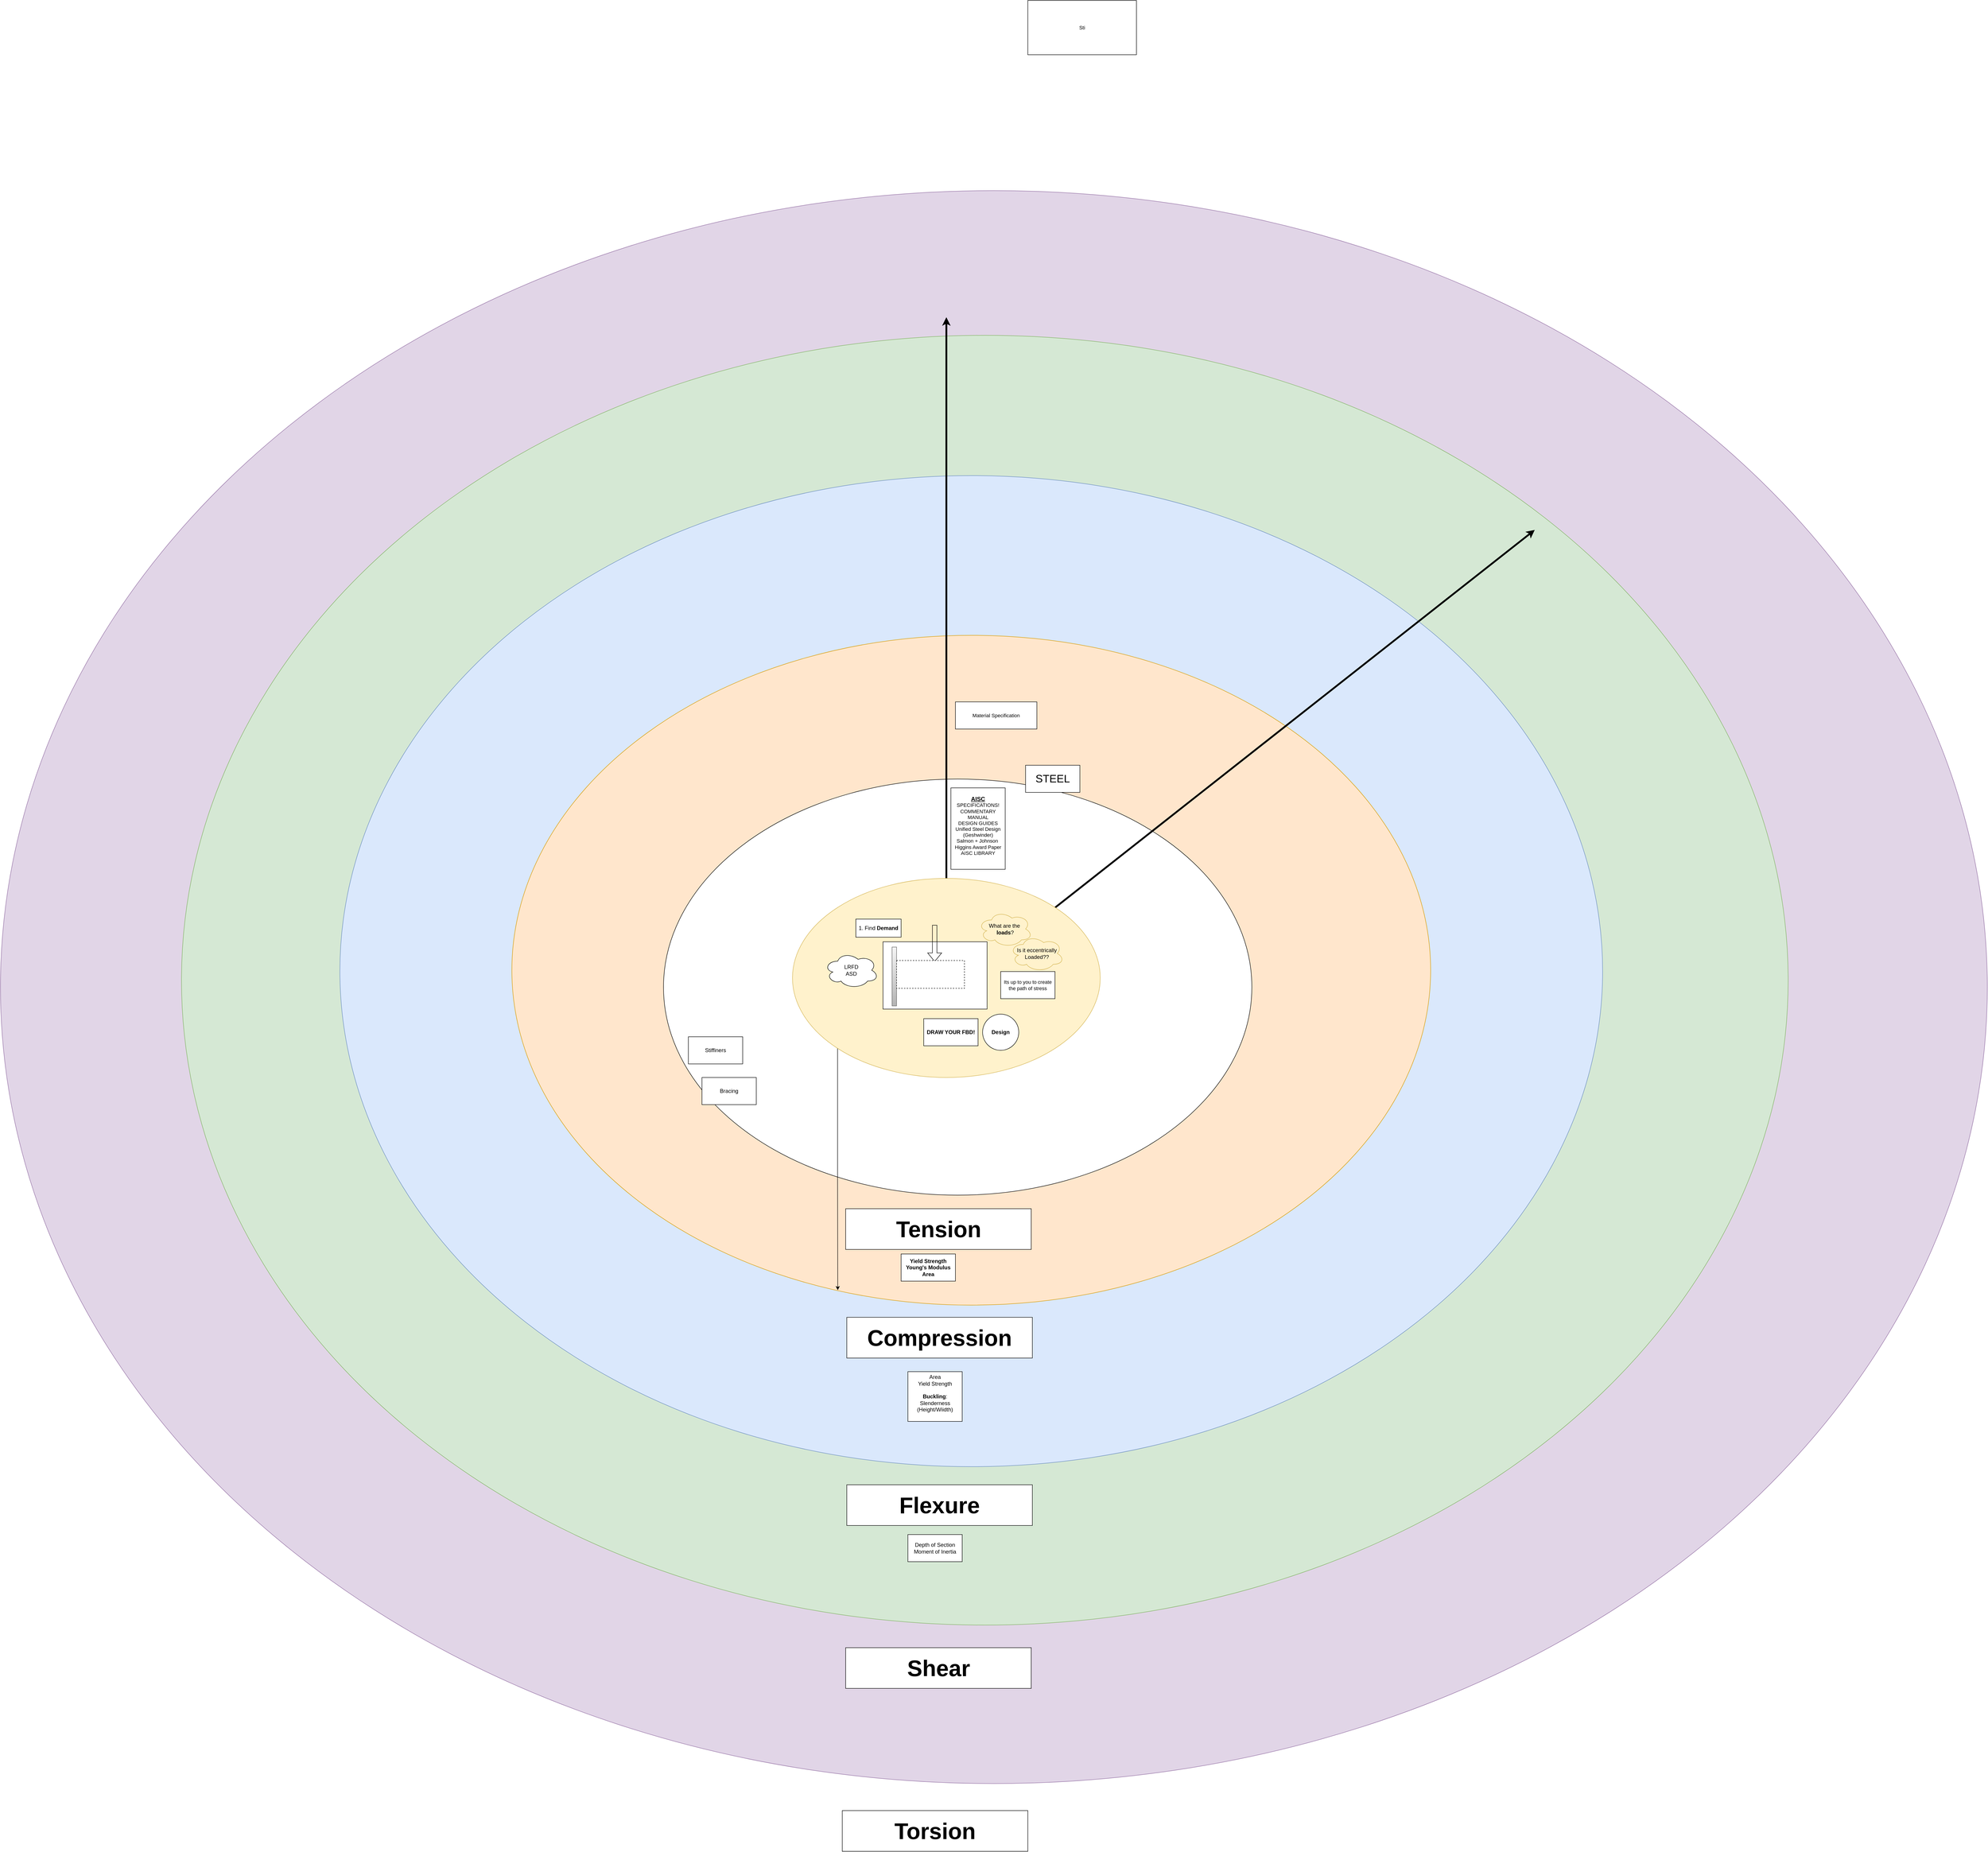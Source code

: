 <mxfile version="26.0.16">
  <diagram name="Page-1" id="vwUtHEv3MW-ciVxSL8i4">
    <mxGraphModel dx="7843" dy="5347" grid="1" gridSize="10" guides="1" tooltips="1" connect="1" arrows="1" fold="1" page="1" pageScale="1" pageWidth="850" pageHeight="1100" math="0" shadow="0">
      <root>
        <mxCell id="0" />
        <mxCell id="1" parent="0" />
        <mxCell id="gctN2HLwPnyMHR_A9f3M-20" value="" style="ellipse;whiteSpace=wrap;html=1;fontFamily=Helvetica;fontSize=11;labelBackgroundColor=default;fillColor=#e1d5e7;strokeColor=#9673a6;" vertex="1" parent="1">
          <mxGeometry x="-1890" y="-1379.72" width="4390" height="3520" as="geometry" />
        </mxCell>
        <mxCell id="gctN2HLwPnyMHR_A9f3M-15" value="" style="ellipse;whiteSpace=wrap;html=1;fontFamily=Helvetica;fontSize=11;labelBackgroundColor=default;fillColor=#d5e8d4;strokeColor=#82b366;" vertex="1" parent="1">
          <mxGeometry x="-1490" y="-1060" width="3550" height="2850" as="geometry" />
        </mxCell>
        <mxCell id="gctN2HLwPnyMHR_A9f3M-13" value="" style="ellipse;whiteSpace=wrap;html=1;fontFamily=Helvetica;fontSize=11;labelBackgroundColor=default;fillColor=#dae8fc;strokeColor=#6c8ebf;" vertex="1" parent="1">
          <mxGeometry x="-1140" y="-750" width="2790" height="2190" as="geometry" />
        </mxCell>
        <mxCell id="gctN2HLwPnyMHR_A9f3M-12" value="" style="ellipse;whiteSpace=wrap;html=1;fontFamily=Helvetica;fontSize=11;labelBackgroundColor=default;fillColor=#ffe6cc;strokeColor=#d79b00;" vertex="1" parent="1">
          <mxGeometry x="-760" y="-397.06" width="2030" height="1480" as="geometry" />
        </mxCell>
        <mxCell id="gctN2HLwPnyMHR_A9f3M-2" value="" style="ellipse;whiteSpace=wrap;html=1;" vertex="1" parent="1">
          <mxGeometry x="-425" y="-79.45" width="1300" height="919.45" as="geometry" />
        </mxCell>
        <mxCell id="gctN2HLwPnyMHR_A9f3M-5" style="edgeStyle=orthogonalEdgeStyle;rounded=0;orthogonalLoop=1;jettySize=auto;html=1;exitX=0;exitY=1;exitDx=0;exitDy=0;" edge="1" parent="1" source="gctN2HLwPnyMHR_A9f3M-1">
          <mxGeometry relative="1" as="geometry">
            <mxPoint x="-40" y="1050" as="targetPoint" />
          </mxGeometry>
        </mxCell>
        <mxCell id="gctN2HLwPnyMHR_A9f3M-6" style="rounded=0;orthogonalLoop=1;jettySize=auto;html=1;exitX=1;exitY=0;exitDx=0;exitDy=0;strokeWidth=4;" edge="1" parent="1" source="gctN2HLwPnyMHR_A9f3M-1">
          <mxGeometry relative="1" as="geometry">
            <mxPoint x="1500" y="-630" as="targetPoint" />
          </mxGeometry>
        </mxCell>
        <mxCell id="gctN2HLwPnyMHR_A9f3M-7" style="edgeStyle=none;shape=connector;rounded=0;orthogonalLoop=1;jettySize=auto;html=1;exitX=0.5;exitY=0;exitDx=0;exitDy=0;strokeColor=default;align=center;verticalAlign=middle;fontFamily=Helvetica;fontSize=11;fontColor=default;labelBackgroundColor=default;endArrow=classic;strokeWidth=4;" edge="1" parent="1" source="gctN2HLwPnyMHR_A9f3M-1">
          <mxGeometry relative="1" as="geometry">
            <mxPoint x="200" y="-1100" as="targetPoint" />
          </mxGeometry>
        </mxCell>
        <mxCell id="gctN2HLwPnyMHR_A9f3M-1" value="" style="ellipse;whiteSpace=wrap;html=1;fillColor=#fff2cc;strokeColor=#d6b656;" vertex="1" parent="1">
          <mxGeometry x="-140" y="140" width="680" height="440" as="geometry" />
        </mxCell>
        <mxCell id="touZf_Zq_0qJpdEKHuLS-1" value="Design" style="ellipse;whiteSpace=wrap;html=1;aspect=fixed;fontStyle=1" parent="1" vertex="1">
          <mxGeometry x="280" y="440" width="80" height="80" as="geometry" />
        </mxCell>
        <mxCell id="touZf_Zq_0qJpdEKHuLS-2" value="What are the&amp;nbsp;&lt;div&gt;&lt;b&gt;loads&lt;/b&gt;?&lt;/div&gt;" style="ellipse;shape=cloud;whiteSpace=wrap;html=1;fillColor=#fff2cc;strokeColor=#d6b656;" parent="1" vertex="1">
          <mxGeometry x="270" y="211.82" width="120" height="80" as="geometry" />
        </mxCell>
        <mxCell id="touZf_Zq_0qJpdEKHuLS-3" value="" style="whiteSpace=wrap;html=1;fontFamily=Helvetica;fontSize=11;fontColor=default;labelBackgroundColor=default;" parent="1" vertex="1">
          <mxGeometry x="60" y="280.07" width="230" height="148.75" as="geometry" />
        </mxCell>
        <mxCell id="touZf_Zq_0qJpdEKHuLS-4" value="" style="rounded=0;whiteSpace=wrap;html=1;fontFamily=Helvetica;fontSize=11;labelBackgroundColor=default;fillColor=#f5f5f5;gradientColor=#b3b3b3;strokeColor=#666666;" parent="1" vertex="1">
          <mxGeometry x="80" y="291.82" width="10" height="130" as="geometry" />
        </mxCell>
        <mxCell id="touZf_Zq_0qJpdEKHuLS-5" value="" style="shape=flexArrow;endArrow=classic;html=1;rounded=0;strokeColor=default;align=center;verticalAlign=middle;fontFamily=Helvetica;fontSize=11;fontColor=default;labelBackgroundColor=default;" parent="1" edge="1">
          <mxGeometry width="50" height="50" relative="1" as="geometry">
            <mxPoint x="174.17" y="242.94" as="sourcePoint" />
            <mxPoint x="174.17" y="324.19" as="targetPoint" />
          </mxGeometry>
        </mxCell>
        <mxCell id="touZf_Zq_0qJpdEKHuLS-6" value="" style="rounded=0;whiteSpace=wrap;html=1;fontFamily=Helvetica;fontSize=11;fontColor=default;labelBackgroundColor=default;dashed=1;" parent="1" vertex="1">
          <mxGeometry x="90" y="321.56" width="150" height="61.38" as="geometry" />
        </mxCell>
        <mxCell id="touZf_Zq_0qJpdEKHuLS-7" value="Its up to you to create the path of stress" style="whiteSpace=wrap;html=1;fontFamily=Helvetica;fontSize=11;fontColor=default;labelBackgroundColor=default;" parent="1" vertex="1">
          <mxGeometry x="320" y="345.88" width="120" height="60" as="geometry" />
        </mxCell>
        <mxCell id="touZf_Zq_0qJpdEKHuLS-8" value="Is it eccentrically Loaded??" style="ellipse;shape=cloud;whiteSpace=wrap;html=1;fillColor=#fff2cc;strokeColor=#d6b656;" parent="1" vertex="1">
          <mxGeometry x="340" y="265.88" width="120" height="80" as="geometry" />
        </mxCell>
        <mxCell id="touZf_Zq_0qJpdEKHuLS-9" value="&lt;b&gt;Tension&lt;/b&gt;" style="rounded=0;whiteSpace=wrap;html=1;fontSize=50;" parent="1" vertex="1">
          <mxGeometry x="-22.5" y="870" width="410" height="90" as="geometry" />
        </mxCell>
        <mxCell id="touZf_Zq_0qJpdEKHuLS-13" value="&lt;b&gt;Yield Strength&lt;/b&gt;&lt;div&gt;&lt;b&gt;Young&#39;s Modulus&lt;/b&gt;&lt;/div&gt;&lt;div&gt;&lt;b&gt;Area&lt;/b&gt;&lt;/div&gt;" style="whiteSpace=wrap;html=1;" parent="1" vertex="1">
          <mxGeometry x="100" y="970" width="120" height="60" as="geometry" />
        </mxCell>
        <mxCell id="touZf_Zq_0qJpdEKHuLS-14" value="Area&lt;div&gt;Yield Strength&lt;div&gt;&lt;br&gt;&lt;/div&gt;&lt;div&gt;&lt;b&gt;Buckling&lt;/b&gt;:&lt;/div&gt;&lt;div&gt;Slenderness (Height/Wiidth)&lt;/div&gt;&lt;div&gt;&lt;br&gt;&lt;/div&gt;&lt;/div&gt;" style="whiteSpace=wrap;html=1;" parent="1" vertex="1">
          <mxGeometry x="115" y="1230" width="120" height="110" as="geometry" />
        </mxCell>
        <mxCell id="touZf_Zq_0qJpdEKHuLS-15" value="&lt;b&gt;DRAW YOUR FBD!&lt;/b&gt;" style="whiteSpace=wrap;html=1;" parent="1" vertex="1">
          <mxGeometry x="150" y="450" width="120" height="60" as="geometry" />
        </mxCell>
        <mxCell id="touZf_Zq_0qJpdEKHuLS-16" value="1. Find &lt;b&gt;Demand&lt;/b&gt;" style="whiteSpace=wrap;html=1;" parent="1" vertex="1">
          <mxGeometry y="230" width="100" height="40" as="geometry" />
        </mxCell>
        <mxCell id="touZf_Zq_0qJpdEKHuLS-17" value="LRFD&lt;div&gt;ASD&lt;/div&gt;" style="ellipse;shape=cloud;whiteSpace=wrap;html=1;" parent="1" vertex="1">
          <mxGeometry x="-70" y="302.94" width="120" height="80" as="geometry" />
        </mxCell>
        <mxCell id="touZf_Zq_0qJpdEKHuLS-18" value="Stiffiners" style="whiteSpace=wrap;html=1;" parent="1" vertex="1">
          <mxGeometry x="-370" y="490" width="120" height="60" as="geometry" />
        </mxCell>
        <mxCell id="touZf_Zq_0qJpdEKHuLS-19" value="Bracing" style="whiteSpace=wrap;html=1;" parent="1" vertex="1">
          <mxGeometry x="-340" y="580" width="120" height="60" as="geometry" />
        </mxCell>
        <mxCell id="touZf_Zq_0qJpdEKHuLS-20" value="Depth of Section&lt;div&gt;Moment of Inertia&lt;/div&gt;" style="whiteSpace=wrap;html=1;" parent="1" vertex="1">
          <mxGeometry x="115" y="1590" width="120" height="60" as="geometry" />
        </mxCell>
        <mxCell id="gctN2HLwPnyMHR_A9f3M-9" value="&lt;font style=&quot;font-size: 24px;&quot;&gt;STEEL&lt;/font&gt;" style="rounded=0;whiteSpace=wrap;html=1;fontFamily=Helvetica;fontSize=11;fontColor=default;labelBackgroundColor=default;" vertex="1" parent="1">
          <mxGeometry x="375" y="-110" width="120" height="60" as="geometry" />
        </mxCell>
        <mxCell id="gctN2HLwPnyMHR_A9f3M-10" value="Material Specification" style="rounded=0;whiteSpace=wrap;html=1;fontFamily=Helvetica;fontSize=11;fontColor=default;labelBackgroundColor=default;" vertex="1" parent="1">
          <mxGeometry x="220" y="-250" width="180" height="60" as="geometry" />
        </mxCell>
        <mxCell id="gctN2HLwPnyMHR_A9f3M-11" value="&lt;b&gt;&lt;u&gt;&lt;font style=&quot;font-size: 13px;&quot;&gt;AISC&lt;/font&gt;&lt;/u&gt;&lt;/b&gt;&lt;div&gt;SPECIFICATIONS!&lt;/div&gt;&lt;div&gt;COMMENTARY&lt;/div&gt;&lt;div&gt;MANUAL&lt;/div&gt;&lt;div&gt;DESIGN GUIDES&lt;/div&gt;&lt;div&gt;Unified Steel Design (Geshwinder)&lt;/div&gt;&lt;div&gt;Salmon + Johnson&amp;nbsp;&lt;/div&gt;&lt;div&gt;Higgins Award Paper&lt;/div&gt;&lt;div&gt;AISC LIBRARY&lt;/div&gt;&lt;div&gt;&lt;br&gt;&lt;/div&gt;" style="whiteSpace=wrap;html=1;fontFamily=Helvetica;fontSize=11;fontColor=default;labelBackgroundColor=default;" vertex="1" parent="1">
          <mxGeometry x="210" y="-60" width="120" height="180" as="geometry" />
        </mxCell>
        <mxCell id="gctN2HLwPnyMHR_A9f3M-18" value="&lt;b&gt;Compression&lt;/b&gt;" style="rounded=0;whiteSpace=wrap;html=1;fontSize=50;" vertex="1" parent="1">
          <mxGeometry x="-20" y="1110" width="410" height="90" as="geometry" />
        </mxCell>
        <mxCell id="gctN2HLwPnyMHR_A9f3M-19" value="&lt;b&gt;Flexure&lt;/b&gt;" style="rounded=0;whiteSpace=wrap;html=1;fontSize=50;" vertex="1" parent="1">
          <mxGeometry x="-20" y="1480" width="410" height="90" as="geometry" />
        </mxCell>
        <mxCell id="gctN2HLwPnyMHR_A9f3M-21" value="&lt;b&gt;Shear&lt;/b&gt;" style="rounded=0;whiteSpace=wrap;html=1;fontSize=50;" vertex="1" parent="1">
          <mxGeometry x="-22.5" y="1840" width="410" height="90" as="geometry" />
        </mxCell>
        <mxCell id="gctN2HLwPnyMHR_A9f3M-22" value="&lt;b&gt;Torsion&lt;/b&gt;" style="rounded=0;whiteSpace=wrap;html=1;fontSize=50;" vertex="1" parent="1">
          <mxGeometry x="-30" y="2200" width="410" height="90" as="geometry" />
        </mxCell>
        <mxCell id="gctN2HLwPnyMHR_A9f3M-23" value="Sti" style="whiteSpace=wrap;html=1;fontFamily=Helvetica;fontSize=11;fontColor=default;labelBackgroundColor=default;" vertex="1" parent="1">
          <mxGeometry x="380" y="-1800" width="240" height="120" as="geometry" />
        </mxCell>
      </root>
    </mxGraphModel>
  </diagram>
</mxfile>
